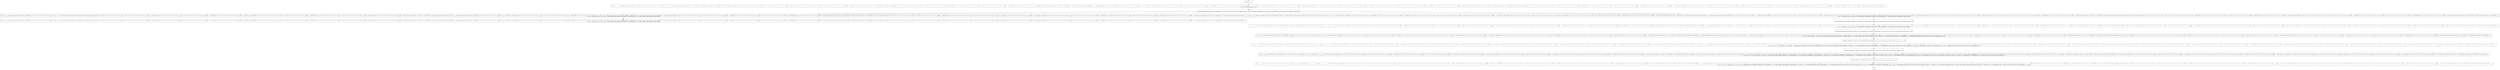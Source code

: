 digraph {
    graph [rankdir=TB
          ,bgcolor=transparent];
    node [shape=box
         ,fillcolor=white
         ,style=filled];
    0 [label=<O <BR/> neq(v<SUB>217</SUB>, v<SUB>217</SUB>)>];
    1 [label=<C <BR/> neq(v<SUB>223</SUB>, v<SUB>223</SUB>), non_ground_member(C Term [Clause C Term [Parent C Succ [C Succ [C Succ [C Succ [C Succ [v<SUB>223</SUB>]]]]] : [v<SUB>86</SUB>]] : v<SUB>128</SUB>], C Term [Clause [C Term [Parent C Term [A []] : [C Term [B []]]]]] : [C Term [Clause [C Term [Male [C Term [A []]]]]]]), solve(C Term [Clause C Term [Father C Var [C Succ [C Succ [C Succ [C Succ [C Succ [v<SUB>223</SUB>]]]]]] : [C Var [C Succ [C Succ [C Succ [C Succ [C Succ [v<SUB>223</SUB>]]]]]]]] : C Term [Parent C Var [C Succ [C Succ [C Succ [C Succ [C Succ [v<SUB>223</SUB>]]]]]] : [C Var [C Succ [C Succ [C Succ [C Succ [C Succ [v<SUB>223</SUB>]]]]]]]] : [C Term [Male [C Var [C Succ [C Succ [C Succ [C Succ [C Succ [v<SUB>223</SUB>]]]]]]]]]] : C Term [Clause C Term [Mother C Var [C Succ [C Succ [C Succ [C Succ [C Succ [v<SUB>223</SUB>]]]]]] : [C Var [C Succ [C Succ [C Succ [C Succ [C Succ [v<SUB>223</SUB>]]]]]]]] : C Term [Parent C Var [C Succ [C Succ [C Succ [C Succ [C Succ [v<SUB>223</SUB>]]]]]] : [C Var [C Succ [C Succ [C Succ [C Succ [C Succ [v<SUB>223</SUB>]]]]]]]] : [C Term [Female [C Var [C Succ [C Succ [C Succ [C Succ [C Succ [v<SUB>223</SUB>]]]]]]]]]] : C Term [Clause [C Term [Parent C Term [A []] : [C Term [B []]]]]] : [C Term [Clause [C Term [Male [C Term [A []]]]]]], v<SUB>128</SUB>), non_ground_member(C Term [Clause C Term [Male [C Succ [C Succ [C Succ [C Succ [C Succ [v<SUB>223</SUB>]]]]]]] : v<SUB>133</SUB>], C Term [Clause C Term [Father C Var [C Succ [C Succ [C Succ [C Succ [C Succ [v<SUB>223</SUB>]]]]]] : [C Var [C Succ [C Succ [C Succ [C Succ [C Succ [v<SUB>223</SUB>]]]]]]]] : C Term [Parent C Var [C Succ [C Succ [C Succ [C Succ [C Succ [v<SUB>223</SUB>]]]]]] : [C Var [C Succ [C Succ [C Succ [C Succ [C Succ [v<SUB>223</SUB>]]]]]]]] : [C Term [Male [C Var [C Succ [C Succ [C Succ [C Succ [C Succ [v<SUB>223</SUB>]]]]]]]]]] : C Term [Clause C Term [Mother C Var [C Succ [C Succ [C Succ [C Succ [C Succ [v<SUB>223</SUB>]]]]]] : [C Var [C Succ [C Succ [C Succ [C Succ [C Succ [v<SUB>223</SUB>]]]]]]]] : C Term [Parent C Var [C Succ [C Succ [C Succ [C Succ [C Succ [v<SUB>223</SUB>]]]]]] : [C Var [C Succ [C Succ [C Succ [C Succ [C Succ [v<SUB>223</SUB>]]]]]]]] : [C Term [Female [C Var [C Succ [C Succ [C Succ [C Succ [C Succ [v<SUB>223</SUB>]]]]]]]]]] : C Term [Clause [C Term [Parent C Term [A []] : [C Term [B []]]]]] : [C Term [Clause [C Term [Male [C Term [A []]]]]]]), solve(C Term [Clause C Term [Father C Var [C Succ [C Succ [C Succ [C Succ [C Succ [v<SUB>223</SUB>]]]]]] : [C Var [C Succ [C Succ [C Succ [C Succ [C Succ [v<SUB>223</SUB>]]]]]]]] : C Term [Parent C Var [C Succ [C Succ [C Succ [C Succ [C Succ [v<SUB>223</SUB>]]]]]] : [C Var [C Succ [C Succ [C Succ [C Succ [C Succ [v<SUB>223</SUB>]]]]]]]] : [C Term [Male [C Var [C Succ [C Succ [C Succ [C Succ [C Succ [v<SUB>223</SUB>]]]]]]]]]] : C Term [Clause C Term [Mother C Var [C Succ [C Succ [C Succ [C Succ [C Succ [v<SUB>223</SUB>]]]]]] : [C Var [C Succ [C Succ [C Succ [C Succ [C Succ [v<SUB>223</SUB>]]]]]]]] : C Term [Parent C Var [C Succ [C Succ [C Succ [C Succ [C Succ [v<SUB>223</SUB>]]]]]] : [C Var [C Succ [C Succ [C Succ [C Succ [C Succ [v<SUB>223</SUB>]]]]]]]] : [C Term [Female [C Var [C Succ [C Succ [C Succ [C Succ [C Succ [v<SUB>223</SUB>]]]]]]]]]] : C Term [Clause [C Term [Parent C Term [A []] : [C Term [B []]]]]] : [C Term [Clause [C Term [Male [C Term [A []]]]]]], v<SUB>133</SUB>) <BR/>  [ v<SUB>217</SUB> &rarr; C Succ [v<SUB>222</SUB>], v<SUB>222</SUB> &rarr; v<SUB>223</SUB> ] >];
    2 [label=<O <BR/> non_ground_member(C Term [Clause C Term [Parent C Succ [C Succ [C Succ [C Succ [C Succ [v<SUB>223</SUB>]]]]] : [v<SUB>86</SUB>]] : v<SUB>128</SUB>], C Term [Clause [C Term [Parent C Term [A []] : [C Term [B []]]]]] : [C Term [Clause [C Term [Male [C Term [A []]]]]]])>];
    3 [label=<C <BR/> neq(v<SUB>223</SUB>, v<SUB>223</SUB>), non_ground_member(C Term [Clause C Term [Parent C Succ [C Succ [C Succ [C Succ [C Succ [v<SUB>223</SUB>]]]]] : [v<SUB>86</SUB>]] : v<SUB>128</SUB>], [C Term [Clause [C Term [Male [C Term [A []]]]]]]), solve(C Term [Clause C Term [Father C Var [C Succ [C Succ [C Succ [C Succ [C Succ [v<SUB>223</SUB>]]]]]] : [C Var [C Succ [C Succ [C Succ [C Succ [C Succ [v<SUB>223</SUB>]]]]]]]] : C Term [Parent C Var [C Succ [C Succ [C Succ [C Succ [C Succ [v<SUB>223</SUB>]]]]]] : [C Var [C Succ [C Succ [C Succ [C Succ [C Succ [v<SUB>223</SUB>]]]]]]]] : [C Term [Male [C Var [C Succ [C Succ [C Succ [C Succ [C Succ [v<SUB>223</SUB>]]]]]]]]]] : C Term [Clause C Term [Mother C Var [C Succ [C Succ [C Succ [C Succ [C Succ [v<SUB>223</SUB>]]]]]] : [C Var [C Succ [C Succ [C Succ [C Succ [C Succ [v<SUB>223</SUB>]]]]]]]] : C Term [Parent C Var [C Succ [C Succ [C Succ [C Succ [C Succ [v<SUB>223</SUB>]]]]]] : [C Var [C Succ [C Succ [C Succ [C Succ [C Succ [v<SUB>223</SUB>]]]]]]]] : [C Term [Female [C Var [C Succ [C Succ [C Succ [C Succ [C Succ [v<SUB>223</SUB>]]]]]]]]]] : C Term [Clause [C Term [Parent C Term [A []] : [C Term [B []]]]]] : [C Term [Clause [C Term [Male [C Term [A []]]]]]], v<SUB>128</SUB>), non_ground_member(C Term [Clause C Term [Male [C Succ [C Succ [C Succ [C Succ [C Succ [v<SUB>223</SUB>]]]]]]] : v<SUB>133</SUB>], C Term [Clause C Term [Father C Var [C Succ [C Succ [C Succ [C Succ [C Succ [v<SUB>223</SUB>]]]]]] : [C Var [C Succ [C Succ [C Succ [C Succ [C Succ [v<SUB>223</SUB>]]]]]]]] : C Term [Parent C Var [C Succ [C Succ [C Succ [C Succ [C Succ [v<SUB>223</SUB>]]]]]] : [C Var [C Succ [C Succ [C Succ [C Succ [C Succ [v<SUB>223</SUB>]]]]]]]] : [C Term [Male [C Var [C Succ [C Succ [C Succ [C Succ [C Succ [v<SUB>223</SUB>]]]]]]]]]] : C Term [Clause C Term [Mother C Var [C Succ [C Succ [C Succ [C Succ [C Succ [v<SUB>223</SUB>]]]]]] : [C Var [C Succ [C Succ [C Succ [C Succ [C Succ [v<SUB>223</SUB>]]]]]]]] : C Term [Parent C Var [C Succ [C Succ [C Succ [C Succ [C Succ [v<SUB>223</SUB>]]]]]] : [C Var [C Succ [C Succ [C Succ [C Succ [C Succ [v<SUB>223</SUB>]]]]]]]] : [C Term [Female [C Var [C Succ [C Succ [C Succ [C Succ [C Succ [v<SUB>223</SUB>]]]]]]]]]] : C Term [Clause [C Term [Parent C Term [A []] : [C Term [B []]]]]] : [C Term [Clause [C Term [Male [C Term [A []]]]]]]), solve(C Term [Clause C Term [Father C Var [C Succ [C Succ [C Succ [C Succ [C Succ [v<SUB>223</SUB>]]]]]] : [C Var [C Succ [C Succ [C Succ [C Succ [C Succ [v<SUB>223</SUB>]]]]]]]] : C Term [Parent C Var [C Succ [C Succ [C Succ [C Succ [C Succ [v<SUB>223</SUB>]]]]]] : [C Var [C Succ [C Succ [C Succ [C Succ [C Succ [v<SUB>223</SUB>]]]]]]]] : [C Term [Male [C Var [C Succ [C Succ [C Succ [C Succ [C Succ [v<SUB>223</SUB>]]]]]]]]]] : C Term [Clause C Term [Mother C Var [C Succ [C Succ [C Succ [C Succ [C Succ [v<SUB>223</SUB>]]]]]] : [C Var [C Succ [C Succ [C Succ [C Succ [C Succ [v<SUB>223</SUB>]]]]]]]] : C Term [Parent C Var [C Succ [C Succ [C Succ [C Succ [C Succ [v<SUB>223</SUB>]]]]]] : [C Var [C Succ [C Succ [C Succ [C Succ [C Succ [v<SUB>223</SUB>]]]]]]]] : [C Term [Female [C Var [C Succ [C Succ [C Succ [C Succ [C Succ [v<SUB>223</SUB>]]]]]]]]]] : C Term [Clause [C Term [Parent C Term [A []] : [C Term [B []]]]]] : [C Term [Clause [C Term [Male [C Term [A []]]]]]], v<SUB>133</SUB>) <BR/>  [ v<SUB>217</SUB> &rarr; C Succ [v<SUB>222</SUB>], v<SUB>222</SUB> &rarr; v<SUB>223</SUB>, v<SUB>224</SUB> &rarr; C Term [Clause [C Term [Parent C Term [A []] : [C Term [B []]]]]], v<SUB>225</SUB> &rarr; [C Term [Clause [C Term [Male [C Term [A []]]]]]] ] >];
    4 [label=<C <BR/> neq(v<SUB>223</SUB>, v<SUB>223</SUB>), make_non_ground(C Term [Clause [C Term [Parent C Term [A []] : [C Term [B []]]]]], C Term [Clause C Term [Parent C Succ [C Succ [C Succ [C Succ [C Succ [v<SUB>223</SUB>]]]]] : [v<SUB>86</SUB>]] : v<SUB>128</SUB>]), solve(C Term [Clause C Term [Father C Var [C Succ [C Succ [C Succ [C Succ [C Succ [v<SUB>223</SUB>]]]]]] : [C Var [C Succ [C Succ [C Succ [C Succ [C Succ [v<SUB>223</SUB>]]]]]]]] : C Term [Parent C Var [C Succ [C Succ [C Succ [C Succ [C Succ [v<SUB>223</SUB>]]]]]] : [C Var [C Succ [C Succ [C Succ [C Succ [C Succ [v<SUB>223</SUB>]]]]]]]] : [C Term [Male [C Var [C Succ [C Succ [C Succ [C Succ [C Succ [v<SUB>223</SUB>]]]]]]]]]] : C Term [Clause C Term [Mother C Var [C Succ [C Succ [C Succ [C Succ [C Succ [v<SUB>223</SUB>]]]]]] : [C Var [C Succ [C Succ [C Succ [C Succ [C Succ [v<SUB>223</SUB>]]]]]]]] : C Term [Parent C Var [C Succ [C Succ [C Succ [C Succ [C Succ [v<SUB>223</SUB>]]]]]] : [C Var [C Succ [C Succ [C Succ [C Succ [C Succ [v<SUB>223</SUB>]]]]]]]] : [C Term [Female [C Var [C Succ [C Succ [C Succ [C Succ [C Succ [v<SUB>223</SUB>]]]]]]]]]] : C Term [Clause [C Term [Parent C Term [A []] : [C Term [B []]]]]] : [C Term [Clause [C Term [Male [C Term [A []]]]]]], v<SUB>128</SUB>), non_ground_member(C Term [Clause C Term [Male [C Succ [C Succ [C Succ [C Succ [C Succ [v<SUB>223</SUB>]]]]]]] : v<SUB>133</SUB>], C Term [Clause C Term [Father C Var [C Succ [C Succ [C Succ [C Succ [C Succ [v<SUB>223</SUB>]]]]]] : [C Var [C Succ [C Succ [C Succ [C Succ [C Succ [v<SUB>223</SUB>]]]]]]]] : C Term [Parent C Var [C Succ [C Succ [C Succ [C Succ [C Succ [v<SUB>223</SUB>]]]]]] : [C Var [C Succ [C Succ [C Succ [C Succ [C Succ [v<SUB>223</SUB>]]]]]]]] : [C Term [Male [C Var [C Succ [C Succ [C Succ [C Succ [C Succ [v<SUB>223</SUB>]]]]]]]]]] : C Term [Clause C Term [Mother C Var [C Succ [C Succ [C Succ [C Succ [C Succ [v<SUB>223</SUB>]]]]]] : [C Var [C Succ [C Succ [C Succ [C Succ [C Succ [v<SUB>223</SUB>]]]]]]]] : C Term [Parent C Var [C Succ [C Succ [C Succ [C Succ [C Succ [v<SUB>223</SUB>]]]]]] : [C Var [C Succ [C Succ [C Succ [C Succ [C Succ [v<SUB>223</SUB>]]]]]]]] : [C Term [Female [C Var [C Succ [C Succ [C Succ [C Succ [C Succ [v<SUB>223</SUB>]]]]]]]]]] : C Term [Clause [C Term [Parent C Term [A []] : [C Term [B []]]]]] : [C Term [Clause [C Term [Male [C Term [A []]]]]]]), solve(C Term [Clause C Term [Father C Var [C Succ [C Succ [C Succ [C Succ [C Succ [v<SUB>223</SUB>]]]]]] : [C Var [C Succ [C Succ [C Succ [C Succ [C Succ [v<SUB>223</SUB>]]]]]]]] : C Term [Parent C Var [C Succ [C Succ [C Succ [C Succ [C Succ [v<SUB>223</SUB>]]]]]] : [C Var [C Succ [C Succ [C Succ [C Succ [C Succ [v<SUB>223</SUB>]]]]]]]] : [C Term [Male [C Var [C Succ [C Succ [C Succ [C Succ [C Succ [v<SUB>223</SUB>]]]]]]]]]] : C Term [Clause C Term [Mother C Var [C Succ [C Succ [C Succ [C Succ [C Succ [v<SUB>223</SUB>]]]]]] : [C Var [C Succ [C Succ [C Succ [C Succ [C Succ [v<SUB>223</SUB>]]]]]]]] : C Term [Parent C Var [C Succ [C Succ [C Succ [C Succ [C Succ [v<SUB>223</SUB>]]]]]] : [C Var [C Succ [C Succ [C Succ [C Succ [C Succ [v<SUB>223</SUB>]]]]]]]] : [C Term [Female [C Var [C Succ [C Succ [C Succ [C Succ [C Succ [v<SUB>223</SUB>]]]]]]]]]] : C Term [Clause [C Term [Parent C Term [A []] : [C Term [B []]]]]] : [C Term [Clause [C Term [Male [C Term [A []]]]]]], v<SUB>133</SUB>) <BR/>  [ v<SUB>217</SUB> &rarr; C Succ [v<SUB>222</SUB>], v<SUB>222</SUB> &rarr; v<SUB>223</SUB>, v<SUB>224</SUB> &rarr; C Term [Clause [C Term [Parent C Term [A []] : [C Term [B []]]]]], v<SUB>225</SUB> &rarr; [C Term [Clause [C Term [Male [C Term [A []]]]]]] ] >];
    5 [label=<Leaf <BR/> neq(v<SUB>223</SUB>, v<SUB>223</SUB>), non_ground_member(C Term [Clause C Term [Parent C Succ [C Succ [C Succ [C Succ [C Succ [v<SUB>223</SUB>]]]]] : [v<SUB>86</SUB>]] : v<SUB>128</SUB>], [C Term [Clause [C Term [Male [C Term [A []]]]]]]), solve(C Term [Clause C Term [Father C Var [C Succ [C Succ [C Succ [C Succ [C Succ [v<SUB>223</SUB>]]]]]] : [C Var [C Succ [C Succ [C Succ [C Succ [C Succ [v<SUB>223</SUB>]]]]]]]] : C Term [Parent C Var [C Succ [C Succ [C Succ [C Succ [C Succ [v<SUB>223</SUB>]]]]]] : [C Var [C Succ [C Succ [C Succ [C Succ [C Succ [v<SUB>223</SUB>]]]]]]]] : [C Term [Male [C Var [C Succ [C Succ [C Succ [C Succ [C Succ [v<SUB>223</SUB>]]]]]]]]]] : C Term [Clause C Term [Mother C Var [C Succ [C Succ [C Succ [C Succ [C Succ [v<SUB>223</SUB>]]]]]] : [C Var [C Succ [C Succ [C Succ [C Succ [C Succ [v<SUB>223</SUB>]]]]]]]] : C Term [Parent C Var [C Succ [C Succ [C Succ [C Succ [C Succ [v<SUB>223</SUB>]]]]]] : [C Var [C Succ [C Succ [C Succ [C Succ [C Succ [v<SUB>223</SUB>]]]]]]]] : [C Term [Female [C Var [C Succ [C Succ [C Succ [C Succ [C Succ [v<SUB>223</SUB>]]]]]]]]]] : C Term [Clause [C Term [Parent C Term [A []] : [C Term [B []]]]]] : [C Term [Clause [C Term [Male [C Term [A []]]]]]], v<SUB>128</SUB>), non_ground_member(C Term [Clause C Term [Male [C Succ [C Succ [C Succ [C Succ [C Succ [v<SUB>223</SUB>]]]]]]] : v<SUB>133</SUB>], C Term [Clause C Term [Father C Var [C Succ [C Succ [C Succ [C Succ [C Succ [v<SUB>223</SUB>]]]]]] : [C Var [C Succ [C Succ [C Succ [C Succ [C Succ [v<SUB>223</SUB>]]]]]]]] : C Term [Parent C Var [C Succ [C Succ [C Succ [C Succ [C Succ [v<SUB>223</SUB>]]]]]] : [C Var [C Succ [C Succ [C Succ [C Succ [C Succ [v<SUB>223</SUB>]]]]]]]] : [C Term [Male [C Var [C Succ [C Succ [C Succ [C Succ [C Succ [v<SUB>223</SUB>]]]]]]]]]] : C Term [Clause C Term [Mother C Var [C Succ [C Succ [C Succ [C Succ [C Succ [v<SUB>223</SUB>]]]]]] : [C Var [C Succ [C Succ [C Succ [C Succ [C Succ [v<SUB>223</SUB>]]]]]]]] : C Term [Parent C Var [C Succ [C Succ [C Succ [C Succ [C Succ [v<SUB>223</SUB>]]]]]] : [C Var [C Succ [C Succ [C Succ [C Succ [C Succ [v<SUB>223</SUB>]]]]]]]] : [C Term [Female [C Var [C Succ [C Succ [C Succ [C Succ [C Succ [v<SUB>223</SUB>]]]]]]]]]] : C Term [Clause [C Term [Parent C Term [A []] : [C Term [B []]]]]] : [C Term [Clause [C Term [Male [C Term [A []]]]]]]), solve(C Term [Clause C Term [Father C Var [C Succ [C Succ [C Succ [C Succ [C Succ [v<SUB>223</SUB>]]]]]] : [C Var [C Succ [C Succ [C Succ [C Succ [C Succ [v<SUB>223</SUB>]]]]]]]] : C Term [Parent C Var [C Succ [C Succ [C Succ [C Succ [C Succ [v<SUB>223</SUB>]]]]]] : [C Var [C Succ [C Succ [C Succ [C Succ [C Succ [v<SUB>223</SUB>]]]]]]]] : [C Term [Male [C Var [C Succ [C Succ [C Succ [C Succ [C Succ [v<SUB>223</SUB>]]]]]]]]]] : C Term [Clause C Term [Mother C Var [C Succ [C Succ [C Succ [C Succ [C Succ [v<SUB>223</SUB>]]]]]] : [C Var [C Succ [C Succ [C Succ [C Succ [C Succ [v<SUB>223</SUB>]]]]]]]] : C Term [Parent C Var [C Succ [C Succ [C Succ [C Succ [C Succ [v<SUB>223</SUB>]]]]]] : [C Var [C Succ [C Succ [C Succ [C Succ [C Succ [v<SUB>223</SUB>]]]]]]]] : [C Term [Female [C Var [C Succ [C Succ [C Succ [C Succ [C Succ [v<SUB>223</SUB>]]]]]]]]]] : C Term [Clause [C Term [Parent C Term [A []] : [C Term [B []]]]]] : [C Term [Clause [C Term [Male [C Term [A []]]]]]], v<SUB>133</SUB>) <BR/>  [ v<SUB>217</SUB> &rarr; C Succ [v<SUB>222</SUB>], v<SUB>222</SUB> &rarr; v<SUB>223</SUB>, v<SUB>224</SUB> &rarr; C Term [Clause [C Term [Parent C Term [A []] : [C Term [B []]]]]], v<SUB>225</SUB> &rarr; [C Term [Clause [C Term [Male [C Term [A []]]]]]] ] >];
    6 [label=<O <BR/> make_non_ground(C Term [Clause [C Term [Parent C Term [A []] : [C Term [B []]]]]], C Term [Clause C Term [Parent C Succ [C Succ [C Succ [C Succ [C Succ [v<SUB>223</SUB>]]]]] : [v<SUB>86</SUB>]] : v<SUB>128</SUB>])>];
    7 [label=<C <BR/> neq(v<SUB>223</SUB>, v<SUB>223</SUB>), mkng(C Term [Clause [C Term [Parent C Term [A []] : [C Term [B []]]]]], C Term [Clause C Term [Parent C Succ [C Succ [C Succ [C Succ [C Succ [v<SUB>223</SUB>]]]]] : [v<SUB>86</SUB>]] : v<SUB>128</SUB>], [], v<SUB>226</SUB>), solve(C Term [Clause C Term [Father C Var [C Succ [C Succ [C Succ [C Succ [C Succ [v<SUB>223</SUB>]]]]]] : [C Var [C Succ [C Succ [C Succ [C Succ [C Succ [v<SUB>223</SUB>]]]]]]]] : C Term [Parent C Var [C Succ [C Succ [C Succ [C Succ [C Succ [v<SUB>223</SUB>]]]]]] : [C Var [C Succ [C Succ [C Succ [C Succ [C Succ [v<SUB>223</SUB>]]]]]]]] : [C Term [Male [C Var [C Succ [C Succ [C Succ [C Succ [C Succ [v<SUB>223</SUB>]]]]]]]]]] : C Term [Clause C Term [Mother C Var [C Succ [C Succ [C Succ [C Succ [C Succ [v<SUB>223</SUB>]]]]]] : [C Var [C Succ [C Succ [C Succ [C Succ [C Succ [v<SUB>223</SUB>]]]]]]]] : C Term [Parent C Var [C Succ [C Succ [C Succ [C Succ [C Succ [v<SUB>223</SUB>]]]]]] : [C Var [C Succ [C Succ [C Succ [C Succ [C Succ [v<SUB>223</SUB>]]]]]]]] : [C Term [Female [C Var [C Succ [C Succ [C Succ [C Succ [C Succ [v<SUB>223</SUB>]]]]]]]]]] : C Term [Clause [C Term [Parent C Term [A []] : [C Term [B []]]]]] : [C Term [Clause [C Term [Male [C Term [A []]]]]]], v<SUB>128</SUB>), non_ground_member(C Term [Clause C Term [Male [C Succ [C Succ [C Succ [C Succ [C Succ [v<SUB>223</SUB>]]]]]]] : v<SUB>133</SUB>], C Term [Clause C Term [Father C Var [C Succ [C Succ [C Succ [C Succ [C Succ [v<SUB>223</SUB>]]]]]] : [C Var [C Succ [C Succ [C Succ [C Succ [C Succ [v<SUB>223</SUB>]]]]]]]] : C Term [Parent C Var [C Succ [C Succ [C Succ [C Succ [C Succ [v<SUB>223</SUB>]]]]]] : [C Var [C Succ [C Succ [C Succ [C Succ [C Succ [v<SUB>223</SUB>]]]]]]]] : [C Term [Male [C Var [C Succ [C Succ [C Succ [C Succ [C Succ [v<SUB>223</SUB>]]]]]]]]]] : C Term [Clause C Term [Mother C Var [C Succ [C Succ [C Succ [C Succ [C Succ [v<SUB>223</SUB>]]]]]] : [C Var [C Succ [C Succ [C Succ [C Succ [C Succ [v<SUB>223</SUB>]]]]]]]] : C Term [Parent C Var [C Succ [C Succ [C Succ [C Succ [C Succ [v<SUB>223</SUB>]]]]]] : [C Var [C Succ [C Succ [C Succ [C Succ [C Succ [v<SUB>223</SUB>]]]]]]]] : [C Term [Female [C Var [C Succ [C Succ [C Succ [C Succ [C Succ [v<SUB>223</SUB>]]]]]]]]]] : C Term [Clause [C Term [Parent C Term [A []] : [C Term [B []]]]]] : [C Term [Clause [C Term [Male [C Term [A []]]]]]]), solve(C Term [Clause C Term [Father C Var [C Succ [C Succ [C Succ [C Succ [C Succ [v<SUB>223</SUB>]]]]]] : [C Var [C Succ [C Succ [C Succ [C Succ [C Succ [v<SUB>223</SUB>]]]]]]]] : C Term [Parent C Var [C Succ [C Succ [C Succ [C Succ [C Succ [v<SUB>223</SUB>]]]]]] : [C Var [C Succ [C Succ [C Succ [C Succ [C Succ [v<SUB>223</SUB>]]]]]]]] : [C Term [Male [C Var [C Succ [C Succ [C Succ [C Succ [C Succ [v<SUB>223</SUB>]]]]]]]]]] : C Term [Clause C Term [Mother C Var [C Succ [C Succ [C Succ [C Succ [C Succ [v<SUB>223</SUB>]]]]]] : [C Var [C Succ [C Succ [C Succ [C Succ [C Succ [v<SUB>223</SUB>]]]]]]]] : C Term [Parent C Var [C Succ [C Succ [C Succ [C Succ [C Succ [v<SUB>223</SUB>]]]]]] : [C Var [C Succ [C Succ [C Succ [C Succ [C Succ [v<SUB>223</SUB>]]]]]]]] : [C Term [Female [C Var [C Succ [C Succ [C Succ [C Succ [C Succ [v<SUB>223</SUB>]]]]]]]]]] : C Term [Clause [C Term [Parent C Term [A []] : [C Term [B []]]]]] : [C Term [Clause [C Term [Male [C Term [A []]]]]]], v<SUB>133</SUB>) <BR/>  [ v<SUB>217</SUB> &rarr; C Succ [v<SUB>222</SUB>], v<SUB>222</SUB> &rarr; v<SUB>223</SUB>, v<SUB>224</SUB> &rarr; C Term [Clause [C Term [Parent C Term [A []] : [C Term [B []]]]]], v<SUB>225</SUB> &rarr; [C Term [Clause [C Term [Male [C Term [A []]]]]]] ] >];
    8 [label=<O <BR/> mkng(C Term [Clause [C Term [Parent C Term [A []] : [C Term [B []]]]]], C Term [Clause C Term [Parent C Succ [C Succ [C Succ [C Succ [C Succ [v<SUB>223</SUB>]]]]] : [v<SUB>86</SUB>]] : v<SUB>128</SUB>], [], v<SUB>226</SUB>)>];
    9 [label=<C <BR/> neq(v<SUB>223</SUB>, v<SUB>223</SUB>), l_mkng([C Term [Parent C Term [A []] : [C Term [B []]]]], C Term [Parent C Succ [C Succ [C Succ [C Succ [C Succ [v<SUB>223</SUB>]]]]] : [v<SUB>86</SUB>]] : v<SUB>128</SUB>, [], v<SUB>226</SUB>), solve(C Term [Clause C Term [Father C Var [C Succ [C Succ [C Succ [C Succ [C Succ [v<SUB>223</SUB>]]]]]] : [C Var [C Succ [C Succ [C Succ [C Succ [C Succ [v<SUB>223</SUB>]]]]]]]] : C Term [Parent C Var [C Succ [C Succ [C Succ [C Succ [C Succ [v<SUB>223</SUB>]]]]]] : [C Var [C Succ [C Succ [C Succ [C Succ [C Succ [v<SUB>223</SUB>]]]]]]]] : [C Term [Male [C Var [C Succ [C Succ [C Succ [C Succ [C Succ [v<SUB>223</SUB>]]]]]]]]]] : C Term [Clause C Term [Mother C Var [C Succ [C Succ [C Succ [C Succ [C Succ [v<SUB>223</SUB>]]]]]] : [C Var [C Succ [C Succ [C Succ [C Succ [C Succ [v<SUB>223</SUB>]]]]]]]] : C Term [Parent C Var [C Succ [C Succ [C Succ [C Succ [C Succ [v<SUB>223</SUB>]]]]]] : [C Var [C Succ [C Succ [C Succ [C Succ [C Succ [v<SUB>223</SUB>]]]]]]]] : [C Term [Female [C Var [C Succ [C Succ [C Succ [C Succ [C Succ [v<SUB>223</SUB>]]]]]]]]]] : C Term [Clause [C Term [Parent C Term [A []] : [C Term [B []]]]]] : [C Term [Clause [C Term [Male [C Term [A []]]]]]], v<SUB>128</SUB>), non_ground_member(C Term [Clause C Term [Male [C Succ [C Succ [C Succ [C Succ [C Succ [v<SUB>223</SUB>]]]]]]] : v<SUB>133</SUB>], C Term [Clause C Term [Father C Var [C Succ [C Succ [C Succ [C Succ [C Succ [v<SUB>223</SUB>]]]]]] : [C Var [C Succ [C Succ [C Succ [C Succ [C Succ [v<SUB>223</SUB>]]]]]]]] : C Term [Parent C Var [C Succ [C Succ [C Succ [C Succ [C Succ [v<SUB>223</SUB>]]]]]] : [C Var [C Succ [C Succ [C Succ [C Succ [C Succ [v<SUB>223</SUB>]]]]]]]] : [C Term [Male [C Var [C Succ [C Succ [C Succ [C Succ [C Succ [v<SUB>223</SUB>]]]]]]]]]] : C Term [Clause C Term [Mother C Var [C Succ [C Succ [C Succ [C Succ [C Succ [v<SUB>223</SUB>]]]]]] : [C Var [C Succ [C Succ [C Succ [C Succ [C Succ [v<SUB>223</SUB>]]]]]]]] : C Term [Parent C Var [C Succ [C Succ [C Succ [C Succ [C Succ [v<SUB>223</SUB>]]]]]] : [C Var [C Succ [C Succ [C Succ [C Succ [C Succ [v<SUB>223</SUB>]]]]]]]] : [C Term [Female [C Var [C Succ [C Succ [C Succ [C Succ [C Succ [v<SUB>223</SUB>]]]]]]]]]] : C Term [Clause [C Term [Parent C Term [A []] : [C Term [B []]]]]] : [C Term [Clause [C Term [Male [C Term [A []]]]]]]), solve(C Term [Clause C Term [Father C Var [C Succ [C Succ [C Succ [C Succ [C Succ [v<SUB>223</SUB>]]]]]] : [C Var [C Succ [C Succ [C Succ [C Succ [C Succ [v<SUB>223</SUB>]]]]]]]] : C Term [Parent C Var [C Succ [C Succ [C Succ [C Succ [C Succ [v<SUB>223</SUB>]]]]]] : [C Var [C Succ [C Succ [C Succ [C Succ [C Succ [v<SUB>223</SUB>]]]]]]]] : [C Term [Male [C Var [C Succ [C Succ [C Succ [C Succ [C Succ [v<SUB>223</SUB>]]]]]]]]]] : C Term [Clause C Term [Mother C Var [C Succ [C Succ [C Succ [C Succ [C Succ [v<SUB>223</SUB>]]]]]] : [C Var [C Succ [C Succ [C Succ [C Succ [C Succ [v<SUB>223</SUB>]]]]]]]] : C Term [Parent C Var [C Succ [C Succ [C Succ [C Succ [C Succ [v<SUB>223</SUB>]]]]]] : [C Var [C Succ [C Succ [C Succ [C Succ [C Succ [v<SUB>223</SUB>]]]]]]]] : [C Term [Female [C Var [C Succ [C Succ [C Succ [C Succ [C Succ [v<SUB>223</SUB>]]]]]]]]]] : C Term [Clause [C Term [Parent C Term [A []] : [C Term [B []]]]]] : [C Term [Clause [C Term [Male [C Term [A []]]]]]], v<SUB>133</SUB>) <BR/>  [ v<SUB>217</SUB> &rarr; C Succ [v<SUB>222</SUB>], v<SUB>222</SUB> &rarr; v<SUB>223</SUB>, v<SUB>224</SUB> &rarr; C Term [Clause [C Term [Parent C Term [A []] : [C Term [B []]]]]], v<SUB>225</SUB> &rarr; [C Term [Clause [C Term [Male [C Term [A []]]]]]], v<SUB>235</SUB> &rarr; Clause, v<SUB>236</SUB> &rarr; [C Term [Parent C Term [A []] : [C Term [B []]]]], v<SUB>237</SUB> &rarr; C Term [Parent C Succ [C Succ [C Succ [C Succ [C Succ [v<SUB>223</SUB>]]]]] : [v<SUB>86</SUB>]] : v<SUB>128</SUB> ] >];
    10 [label=<O <BR/> l_mkng([C Term [Parent C Term [A []] : [C Term [B []]]]], C Term [Parent C Succ [C Succ [C Succ [C Succ [C Succ [v<SUB>223</SUB>]]]]] : [v<SUB>86</SUB>]] : v<SUB>128</SUB>, [], v<SUB>226</SUB>)>];
    11 [label=<C <BR/> neq(v<SUB>223</SUB>, v<SUB>223</SUB>), mkng(C Term [Parent C Term [A []] : [C Term [B []]]], C Term [Parent C Succ [C Succ [C Succ [C Succ [C Succ [v<SUB>223</SUB>]]]]] : [v<SUB>86</SUB>]], [], v<SUB>242</SUB>), l_mkng([], v<SUB>241</SUB>, v<SUB>242</SUB>, v<SUB>226</SUB>), solve(C Term [Clause C Term [Father C Var [C Succ [C Succ [C Succ [C Succ [C Succ [v<SUB>223</SUB>]]]]]] : [C Var [C Succ [C Succ [C Succ [C Succ [C Succ [v<SUB>223</SUB>]]]]]]]] : C Term [Parent C Var [C Succ [C Succ [C Succ [C Succ [C Succ [v<SUB>223</SUB>]]]]]] : [C Var [C Succ [C Succ [C Succ [C Succ [C Succ [v<SUB>223</SUB>]]]]]]]] : [C Term [Male [C Var [C Succ [C Succ [C Succ [C Succ [C Succ [v<SUB>223</SUB>]]]]]]]]]] : C Term [Clause C Term [Mother C Var [C Succ [C Succ [C Succ [C Succ [C Succ [v<SUB>223</SUB>]]]]]] : [C Var [C Succ [C Succ [C Succ [C Succ [C Succ [v<SUB>223</SUB>]]]]]]]] : C Term [Parent C Var [C Succ [C Succ [C Succ [C Succ [C Succ [v<SUB>223</SUB>]]]]]] : [C Var [C Succ [C Succ [C Succ [C Succ [C Succ [v<SUB>223</SUB>]]]]]]]] : [C Term [Female [C Var [C Succ [C Succ [C Succ [C Succ [C Succ [v<SUB>223</SUB>]]]]]]]]]] : C Term [Clause [C Term [Parent C Term [A []] : [C Term [B []]]]]] : [C Term [Clause [C Term [Male [C Term [A []]]]]]], v<SUB>241</SUB>), non_ground_member(C Term [Clause C Term [Male [C Succ [C Succ [C Succ [C Succ [C Succ [v<SUB>223</SUB>]]]]]]] : v<SUB>133</SUB>], C Term [Clause C Term [Father C Var [C Succ [C Succ [C Succ [C Succ [C Succ [v<SUB>223</SUB>]]]]]] : [C Var [C Succ [C Succ [C Succ [C Succ [C Succ [v<SUB>223</SUB>]]]]]]]] : C Term [Parent C Var [C Succ [C Succ [C Succ [C Succ [C Succ [v<SUB>223</SUB>]]]]]] : [C Var [C Succ [C Succ [C Succ [C Succ [C Succ [v<SUB>223</SUB>]]]]]]]] : [C Term [Male [C Var [C Succ [C Succ [C Succ [C Succ [C Succ [v<SUB>223</SUB>]]]]]]]]]] : C Term [Clause C Term [Mother C Var [C Succ [C Succ [C Succ [C Succ [C Succ [v<SUB>223</SUB>]]]]]] : [C Var [C Succ [C Succ [C Succ [C Succ [C Succ [v<SUB>223</SUB>]]]]]]]] : C Term [Parent C Var [C Succ [C Succ [C Succ [C Succ [C Succ [v<SUB>223</SUB>]]]]]] : [C Var [C Succ [C Succ [C Succ [C Succ [C Succ [v<SUB>223</SUB>]]]]]]]] : [C Term [Female [C Var [C Succ [C Succ [C Succ [C Succ [C Succ [v<SUB>223</SUB>]]]]]]]]]] : C Term [Clause [C Term [Parent C Term [A []] : [C Term [B []]]]]] : [C Term [Clause [C Term [Male [C Term [A []]]]]]]), solve(C Term [Clause C Term [Father C Var [C Succ [C Succ [C Succ [C Succ [C Succ [v<SUB>223</SUB>]]]]]] : [C Var [C Succ [C Succ [C Succ [C Succ [C Succ [v<SUB>223</SUB>]]]]]]]] : C Term [Parent C Var [C Succ [C Succ [C Succ [C Succ [C Succ [v<SUB>223</SUB>]]]]]] : [C Var [C Succ [C Succ [C Succ [C Succ [C Succ [v<SUB>223</SUB>]]]]]]]] : [C Term [Male [C Var [C Succ [C Succ [C Succ [C Succ [C Succ [v<SUB>223</SUB>]]]]]]]]]] : C Term [Clause C Term [Mother C Var [C Succ [C Succ [C Succ [C Succ [C Succ [v<SUB>223</SUB>]]]]]] : [C Var [C Succ [C Succ [C Succ [C Succ [C Succ [v<SUB>223</SUB>]]]]]]]] : C Term [Parent C Var [C Succ [C Succ [C Succ [C Succ [C Succ [v<SUB>223</SUB>]]]]]] : [C Var [C Succ [C Succ [C Succ [C Succ [C Succ [v<SUB>223</SUB>]]]]]]]] : [C Term [Female [C Var [C Succ [C Succ [C Succ [C Succ [C Succ [v<SUB>223</SUB>]]]]]]]]]] : C Term [Clause [C Term [Parent C Term [A []] : [C Term [B []]]]]] : [C Term [Clause [C Term [Male [C Term [A []]]]]]], v<SUB>133</SUB>) <BR/>  [ v<SUB>128</SUB> &rarr; v<SUB>241</SUB>, v<SUB>217</SUB> &rarr; C Succ [v<SUB>222</SUB>], v<SUB>222</SUB> &rarr; v<SUB>223</SUB>, v<SUB>224</SUB> &rarr; C Term [Clause [C Term [Parent C Term [A []] : [C Term [B []]]]]], v<SUB>225</SUB> &rarr; [C Term [Clause [C Term [Male [C Term [A []]]]]]], v<SUB>235</SUB> &rarr; Clause, v<SUB>236</SUB> &rarr; [C Term [Parent C Term [A []] : [C Term [B []]]]], v<SUB>237</SUB> &rarr; C Term [Parent C Succ [C Succ [C Succ [C Succ [C Succ [v<SUB>223</SUB>]]]]] : [v<SUB>86</SUB>]] : v<SUB>128</SUB>, v<SUB>238</SUB> &rarr; C Term [Parent C Term [A []] : [C Term [B []]]], v<SUB>239</SUB> &rarr; [], v<SUB>240</SUB> &rarr; C Term [Parent C Succ [C Succ [C Succ [C Succ [C Succ [v<SUB>223</SUB>]]]]] : [v<SUB>86</SUB>]] ] >];
    12 [label=<O <BR/> mkng(C Term [Parent C Term [A []] : [C Term [B []]]], C Term [Parent C Succ [C Succ [C Succ [C Succ [C Succ [v<SUB>223</SUB>]]]]] : [v<SUB>86</SUB>]], [], v<SUB>242</SUB>)>];
    13 [label=<C <BR/> neq(v<SUB>223</SUB>, v<SUB>223</SUB>), l_mkng(C Term [A []] : [C Term [B []]], C Succ [C Succ [C Succ [C Succ [C Succ [v<SUB>223</SUB>]]]]] : [v<SUB>86</SUB>], [], v<SUB>242</SUB>), l_mkng([], v<SUB>241</SUB>, v<SUB>242</SUB>, v<SUB>226</SUB>), solve(C Term [Clause C Term [Father C Var [C Succ [C Succ [C Succ [C Succ [C Succ [v<SUB>223</SUB>]]]]]] : [C Var [C Succ [C Succ [C Succ [C Succ [C Succ [v<SUB>223</SUB>]]]]]]]] : C Term [Parent C Var [C Succ [C Succ [C Succ [C Succ [C Succ [v<SUB>223</SUB>]]]]]] : [C Var [C Succ [C Succ [C Succ [C Succ [C Succ [v<SUB>223</SUB>]]]]]]]] : [C Term [Male [C Var [C Succ [C Succ [C Succ [C Succ [C Succ [v<SUB>223</SUB>]]]]]]]]]] : C Term [Clause C Term [Mother C Var [C Succ [C Succ [C Succ [C Succ [C Succ [v<SUB>223</SUB>]]]]]] : [C Var [C Succ [C Succ [C Succ [C Succ [C Succ [v<SUB>223</SUB>]]]]]]]] : C Term [Parent C Var [C Succ [C Succ [C Succ [C Succ [C Succ [v<SUB>223</SUB>]]]]]] : [C Var [C Succ [C Succ [C Succ [C Succ [C Succ [v<SUB>223</SUB>]]]]]]]] : [C Term [Female [C Var [C Succ [C Succ [C Succ [C Succ [C Succ [v<SUB>223</SUB>]]]]]]]]]] : C Term [Clause [C Term [Parent C Term [A []] : [C Term [B []]]]]] : [C Term [Clause [C Term [Male [C Term [A []]]]]]], v<SUB>241</SUB>), non_ground_member(C Term [Clause C Term [Male [C Succ [C Succ [C Succ [C Succ [C Succ [v<SUB>223</SUB>]]]]]]] : v<SUB>133</SUB>], C Term [Clause C Term [Father C Var [C Succ [C Succ [C Succ [C Succ [C Succ [v<SUB>223</SUB>]]]]]] : [C Var [C Succ [C Succ [C Succ [C Succ [C Succ [v<SUB>223</SUB>]]]]]]]] : C Term [Parent C Var [C Succ [C Succ [C Succ [C Succ [C Succ [v<SUB>223</SUB>]]]]]] : [C Var [C Succ [C Succ [C Succ [C Succ [C Succ [v<SUB>223</SUB>]]]]]]]] : [C Term [Male [C Var [C Succ [C Succ [C Succ [C Succ [C Succ [v<SUB>223</SUB>]]]]]]]]]] : C Term [Clause C Term [Mother C Var [C Succ [C Succ [C Succ [C Succ [C Succ [v<SUB>223</SUB>]]]]]] : [C Var [C Succ [C Succ [C Succ [C Succ [C Succ [v<SUB>223</SUB>]]]]]]]] : C Term [Parent C Var [C Succ [C Succ [C Succ [C Succ [C Succ [v<SUB>223</SUB>]]]]]] : [C Var [C Succ [C Succ [C Succ [C Succ [C Succ [v<SUB>223</SUB>]]]]]]]] : [C Term [Female [C Var [C Succ [C Succ [C Succ [C Succ [C Succ [v<SUB>223</SUB>]]]]]]]]]] : C Term [Clause [C Term [Parent C Term [A []] : [C Term [B []]]]]] : [C Term [Clause [C Term [Male [C Term [A []]]]]]]), solve(C Term [Clause C Term [Father C Var [C Succ [C Succ [C Succ [C Succ [C Succ [v<SUB>223</SUB>]]]]]] : [C Var [C Succ [C Succ [C Succ [C Succ [C Succ [v<SUB>223</SUB>]]]]]]]] : C Term [Parent C Var [C Succ [C Succ [C Succ [C Succ [C Succ [v<SUB>223</SUB>]]]]]] : [C Var [C Succ [C Succ [C Succ [C Succ [C Succ [v<SUB>223</SUB>]]]]]]]] : [C Term [Male [C Var [C Succ [C Succ [C Succ [C Succ [C Succ [v<SUB>223</SUB>]]]]]]]]]] : C Term [Clause C Term [Mother C Var [C Succ [C Succ [C Succ [C Succ [C Succ [v<SUB>223</SUB>]]]]]] : [C Var [C Succ [C Succ [C Succ [C Succ [C Succ [v<SUB>223</SUB>]]]]]]]] : C Term [Parent C Var [C Succ [C Succ [C Succ [C Succ [C Succ [v<SUB>223</SUB>]]]]]] : [C Var [C Succ [C Succ [C Succ [C Succ [C Succ [v<SUB>223</SUB>]]]]]]]] : [C Term [Female [C Var [C Succ [C Succ [C Succ [C Succ [C Succ [v<SUB>223</SUB>]]]]]]]]]] : C Term [Clause [C Term [Parent C Term [A []] : [C Term [B []]]]]] : [C Term [Clause [C Term [Male [C Term [A []]]]]]], v<SUB>133</SUB>) <BR/>  [ v<SUB>128</SUB> &rarr; v<SUB>241</SUB>, v<SUB>217</SUB> &rarr; C Succ [v<SUB>222</SUB>], v<SUB>222</SUB> &rarr; v<SUB>223</SUB>, v<SUB>224</SUB> &rarr; C Term [Clause [C Term [Parent C Term [A []] : [C Term [B []]]]]], v<SUB>225</SUB> &rarr; [C Term [Clause [C Term [Male [C Term [A []]]]]]], v<SUB>235</SUB> &rarr; Clause, v<SUB>236</SUB> &rarr; [C Term [Parent C Term [A []] : [C Term [B []]]]], v<SUB>237</SUB> &rarr; C Term [Parent C Succ [C Succ [C Succ [C Succ [C Succ [v<SUB>223</SUB>]]]]] : [v<SUB>86</SUB>]] : v<SUB>128</SUB>, v<SUB>238</SUB> &rarr; C Term [Parent C Term [A []] : [C Term [B []]]], v<SUB>239</SUB> &rarr; [], v<SUB>240</SUB> &rarr; C Term [Parent C Succ [C Succ [C Succ [C Succ [C Succ [v<SUB>223</SUB>]]]]] : [v<SUB>86</SUB>]], v<SUB>251</SUB> &rarr; Parent, v<SUB>252</SUB> &rarr; C Term [A []] : [C Term [B []]], v<SUB>253</SUB> &rarr; C Succ [C Succ [C Succ [C Succ [C Succ [v<SUB>223</SUB>]]]]] : [v<SUB>86</SUB>] ] >];
    14 [label=<O <BR/> l_mkng(C Term [A []] : [C Term [B []]], C Succ [C Succ [C Succ [C Succ [C Succ [v<SUB>223</SUB>]]]]] : [v<SUB>86</SUB>], [], v<SUB>242</SUB>)>];
    15 [label=<C <BR/> neq(v<SUB>223</SUB>, v<SUB>223</SUB>), mkng(C Term [A []], C Succ [C Succ [C Succ [C Succ [C Succ [v<SUB>223</SUB>]]]]], [], v<SUB>258</SUB>), l_mkng([C Term [B []]], [v<SUB>86</SUB>], v<SUB>258</SUB>, v<SUB>242</SUB>), l_mkng([], v<SUB>241</SUB>, v<SUB>242</SUB>, v<SUB>226</SUB>), solve(C Term [Clause C Term [Father C Var [C Succ [C Succ [C Succ [C Succ [C Succ [v<SUB>223</SUB>]]]]]] : [C Var [C Succ [C Succ [C Succ [C Succ [C Succ [v<SUB>223</SUB>]]]]]]]] : C Term [Parent C Var [C Succ [C Succ [C Succ [C Succ [C Succ [v<SUB>223</SUB>]]]]]] : [C Var [C Succ [C Succ [C Succ [C Succ [C Succ [v<SUB>223</SUB>]]]]]]]] : [C Term [Male [C Var [C Succ [C Succ [C Succ [C Succ [C Succ [v<SUB>223</SUB>]]]]]]]]]] : C Term [Clause C Term [Mother C Var [C Succ [C Succ [C Succ [C Succ [C Succ [v<SUB>223</SUB>]]]]]] : [C Var [C Succ [C Succ [C Succ [C Succ [C Succ [v<SUB>223</SUB>]]]]]]]] : C Term [Parent C Var [C Succ [C Succ [C Succ [C Succ [C Succ [v<SUB>223</SUB>]]]]]] : [C Var [C Succ [C Succ [C Succ [C Succ [C Succ [v<SUB>223</SUB>]]]]]]]] : [C Term [Female [C Var [C Succ [C Succ [C Succ [C Succ [C Succ [v<SUB>223</SUB>]]]]]]]]]] : C Term [Clause [C Term [Parent C Term [A []] : [C Term [B []]]]]] : [C Term [Clause [C Term [Male [C Term [A []]]]]]], v<SUB>241</SUB>), non_ground_member(C Term [Clause C Term [Male [C Succ [C Succ [C Succ [C Succ [C Succ [v<SUB>223</SUB>]]]]]]] : v<SUB>133</SUB>], C Term [Clause C Term [Father C Var [C Succ [C Succ [C Succ [C Succ [C Succ [v<SUB>223</SUB>]]]]]] : [C Var [C Succ [C Succ [C Succ [C Succ [C Succ [v<SUB>223</SUB>]]]]]]]] : C Term [Parent C Var [C Succ [C Succ [C Succ [C Succ [C Succ [v<SUB>223</SUB>]]]]]] : [C Var [C Succ [C Succ [C Succ [C Succ [C Succ [v<SUB>223</SUB>]]]]]]]] : [C Term [Male [C Var [C Succ [C Succ [C Succ [C Succ [C Succ [v<SUB>223</SUB>]]]]]]]]]] : C Term [Clause C Term [Mother C Var [C Succ [C Succ [C Succ [C Succ [C Succ [v<SUB>223</SUB>]]]]]] : [C Var [C Succ [C Succ [C Succ [C Succ [C Succ [v<SUB>223</SUB>]]]]]]]] : C Term [Parent C Var [C Succ [C Succ [C Succ [C Succ [C Succ [v<SUB>223</SUB>]]]]]] : [C Var [C Succ [C Succ [C Succ [C Succ [C Succ [v<SUB>223</SUB>]]]]]]]] : [C Term [Female [C Var [C Succ [C Succ [C Succ [C Succ [C Succ [v<SUB>223</SUB>]]]]]]]]]] : C Term [Clause [C Term [Parent C Term [A []] : [C Term [B []]]]]] : [C Term [Clause [C Term [Male [C Term [A []]]]]]]), solve(C Term [Clause C Term [Father C Var [C Succ [C Succ [C Succ [C Succ [C Succ [v<SUB>223</SUB>]]]]]] : [C Var [C Succ [C Succ [C Succ [C Succ [C Succ [v<SUB>223</SUB>]]]]]]]] : C Term [Parent C Var [C Succ [C Succ [C Succ [C Succ [C Succ [v<SUB>223</SUB>]]]]]] : [C Var [C Succ [C Succ [C Succ [C Succ [C Succ [v<SUB>223</SUB>]]]]]]]] : [C Term [Male [C Var [C Succ [C Succ [C Succ [C Succ [C Succ [v<SUB>223</SUB>]]]]]]]]]] : C Term [Clause C Term [Mother C Var [C Succ [C Succ [C Succ [C Succ [C Succ [v<SUB>223</SUB>]]]]]] : [C Var [C Succ [C Succ [C Succ [C Succ [C Succ [v<SUB>223</SUB>]]]]]]]] : C Term [Parent C Var [C Succ [C Succ [C Succ [C Succ [C Succ [v<SUB>223</SUB>]]]]]] : [C Var [C Succ [C Succ [C Succ [C Succ [C Succ [v<SUB>223</SUB>]]]]]]]] : [C Term [Female [C Var [C Succ [C Succ [C Succ [C Succ [C Succ [v<SUB>223</SUB>]]]]]]]]]] : C Term [Clause [C Term [Parent C Term [A []] : [C Term [B []]]]]] : [C Term [Clause [C Term [Male [C Term [A []]]]]]], v<SUB>133</SUB>) <BR/>  [ v<SUB>128</SUB> &rarr; v<SUB>241</SUB>, v<SUB>217</SUB> &rarr; C Succ [v<SUB>222</SUB>], v<SUB>222</SUB> &rarr; v<SUB>223</SUB>, v<SUB>224</SUB> &rarr; C Term [Clause [C Term [Parent C Term [A []] : [C Term [B []]]]]], v<SUB>225</SUB> &rarr; [C Term [Clause [C Term [Male [C Term [A []]]]]]], v<SUB>235</SUB> &rarr; Clause, v<SUB>236</SUB> &rarr; [C Term [Parent C Term [A []] : [C Term [B []]]]], v<SUB>237</SUB> &rarr; C Term [Parent C Succ [C Succ [C Succ [C Succ [C Succ [v<SUB>223</SUB>]]]]] : [v<SUB>86</SUB>]] : v<SUB>128</SUB>, v<SUB>238</SUB> &rarr; C Term [Parent C Term [A []] : [C Term [B []]]], v<SUB>239</SUB> &rarr; [], v<SUB>240</SUB> &rarr; C Term [Parent C Succ [C Succ [C Succ [C Succ [C Succ [v<SUB>223</SUB>]]]]] : [v<SUB>86</SUB>]], v<SUB>251</SUB> &rarr; Parent, v<SUB>252</SUB> &rarr; C Term [A []] : [C Term [B []]], v<SUB>253</SUB> &rarr; C Succ [C Succ [C Succ [C Succ [C Succ [v<SUB>223</SUB>]]]]] : [v<SUB>86</SUB>], v<SUB>254</SUB> &rarr; C Term [A []], v<SUB>255</SUB> &rarr; [C Term [B []]], v<SUB>256</SUB> &rarr; C Succ [C Succ [C Succ [C Succ [C Succ [v<SUB>223</SUB>]]]]], v<SUB>257</SUB> &rarr; [v<SUB>86</SUB>] ] >];
    16 [label=<_|_>];
    0 -> 1 [label=""];
    1 -> 2 [label=""];
    2 -> 3 [label=""];
    2 -> 4 [label=""];
    3 -> 5 [label=""];
    4 -> 6 [label=""];
    6 -> 7 [label=""];
    7 -> 8 [label=""];
    8 -> 9 [label=""];
    9 -> 10 [label=""];
    10 -> 11 [label=""];
    11 -> 12 [label=""];
    12 -> 13 [label=""];
    13 -> 14 [label=""];
    14 -> 15 [label=""];
    15 -> 16 [label=""];
}